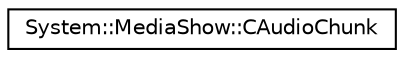 digraph G
{
  edge [fontname="Helvetica",fontsize="10",labelfontname="Helvetica",labelfontsize="10"];
  node [fontname="Helvetica",fontsize="10",shape=record];
  rankdir="LR";
  Node1 [label="System::MediaShow::CAudioChunk",height=0.2,width=0.4,color="black", fillcolor="white", style="filled",URL="$class_system_1_1_media_show_1_1_c_audio_chunk.html"];
}
